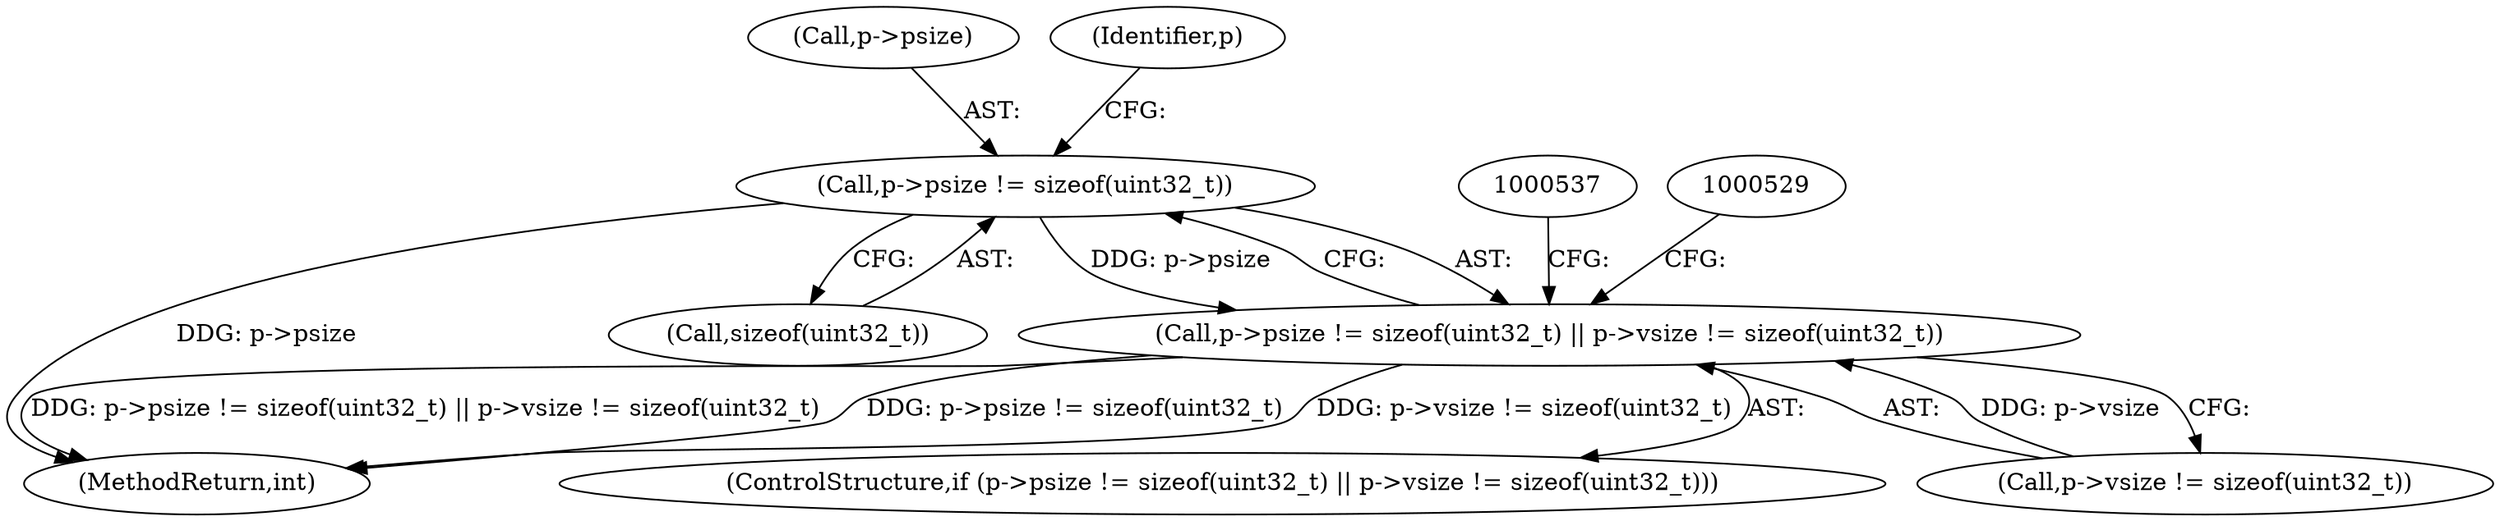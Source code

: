digraph "0_Android_aeea52da00d210587fb3ed895de3d5f2e0264c88_11@API" {
"1000513" [label="(Call,p->psize != sizeof(uint32_t))"];
"1000512" [label="(Call,p->psize != sizeof(uint32_t) || p->vsize != sizeof(uint32_t))"];
"1000512" [label="(Call,p->psize != sizeof(uint32_t) || p->vsize != sizeof(uint32_t))"];
"1000513" [label="(Call,p->psize != sizeof(uint32_t))"];
"1000996" [label="(MethodReturn,int)"];
"1000517" [label="(Call,sizeof(uint32_t))"];
"1000511" [label="(ControlStructure,if (p->psize != sizeof(uint32_t) || p->vsize != sizeof(uint32_t)))"];
"1000519" [label="(Call,p->vsize != sizeof(uint32_t))"];
"1000514" [label="(Call,p->psize)"];
"1000521" [label="(Identifier,p)"];
"1000513" -> "1000512"  [label="AST: "];
"1000513" -> "1000517"  [label="CFG: "];
"1000514" -> "1000513"  [label="AST: "];
"1000517" -> "1000513"  [label="AST: "];
"1000521" -> "1000513"  [label="CFG: "];
"1000512" -> "1000513"  [label="CFG: "];
"1000513" -> "1000996"  [label="DDG: p->psize"];
"1000513" -> "1000512"  [label="DDG: p->psize"];
"1000512" -> "1000511"  [label="AST: "];
"1000512" -> "1000519"  [label="CFG: "];
"1000519" -> "1000512"  [label="AST: "];
"1000529" -> "1000512"  [label="CFG: "];
"1000537" -> "1000512"  [label="CFG: "];
"1000512" -> "1000996"  [label="DDG: p->psize != sizeof(uint32_t)"];
"1000512" -> "1000996"  [label="DDG: p->vsize != sizeof(uint32_t)"];
"1000512" -> "1000996"  [label="DDG: p->psize != sizeof(uint32_t) || p->vsize != sizeof(uint32_t)"];
"1000519" -> "1000512"  [label="DDG: p->vsize"];
}
